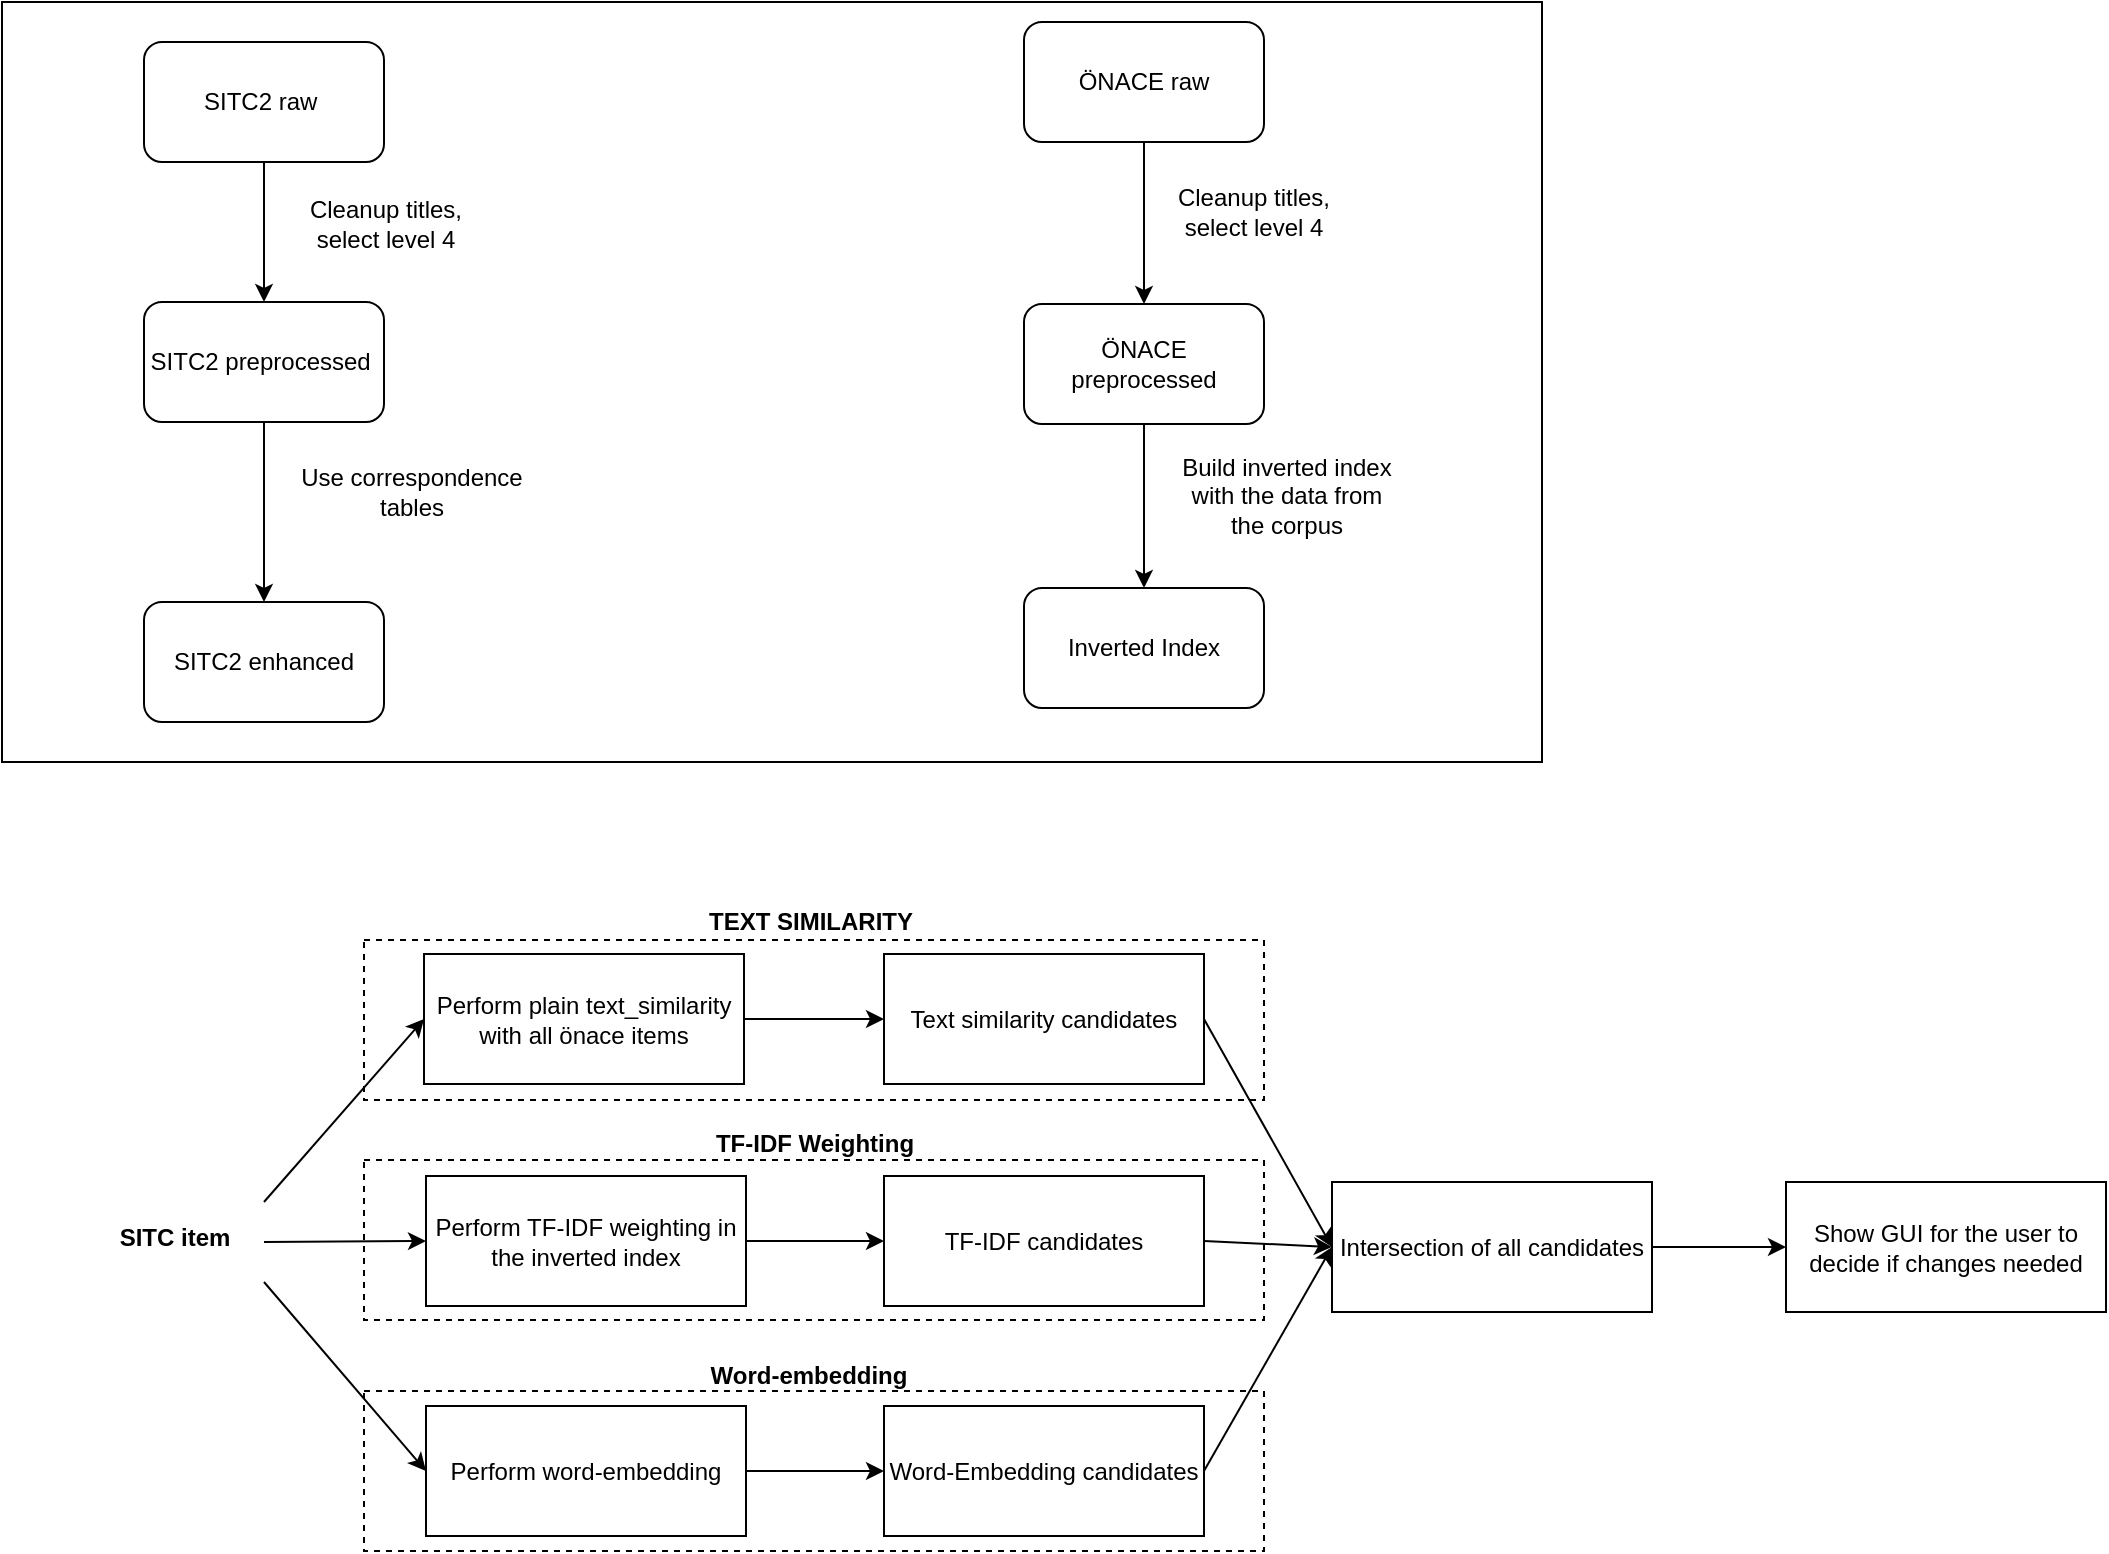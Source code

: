 <mxfile version="12.9.14" type="google"><diagram id="C5RBs43oDa-KdzZeNtuy" name="Page-1"><mxGraphModel dx="1355" dy="725" grid="1" gridSize="10" guides="1" tooltips="1" connect="1" arrows="1" fold="1" page="1" pageScale="1" pageWidth="827" pageHeight="1169" math="0" shadow="0"><root><mxCell id="WIyWlLk6GJQsqaUBKTNV-0"/><mxCell id="WIyWlLk6GJQsqaUBKTNV-1" parent="WIyWlLk6GJQsqaUBKTNV-0"/><mxCell id="5_QsET7upg_KZINhfebX-50" value="" style="rounded=0;whiteSpace=wrap;html=1;dashed=1;" vertex="1" parent="WIyWlLk6GJQsqaUBKTNV-1"><mxGeometry x="210" y="734.5" width="450" height="80" as="geometry"/></mxCell><mxCell id="5_QsET7upg_KZINhfebX-49" value="" style="rounded=0;whiteSpace=wrap;html=1;dashed=1;" vertex="1" parent="WIyWlLk6GJQsqaUBKTNV-1"><mxGeometry x="210" y="619" width="450" height="80" as="geometry"/></mxCell><mxCell id="5_QsET7upg_KZINhfebX-48" value="" style="rounded=0;whiteSpace=wrap;html=1;dashed=1;" vertex="1" parent="WIyWlLk6GJQsqaUBKTNV-1"><mxGeometry x="210" y="509" width="450" height="80" as="geometry"/></mxCell><mxCell id="5_QsET7upg_KZINhfebX-11" value="" style="rounded=0;whiteSpace=wrap;html=1;" vertex="1" parent="WIyWlLk6GJQsqaUBKTNV-1"><mxGeometry x="29" y="40" width="770" height="380" as="geometry"/></mxCell><mxCell id="5_QsET7upg_KZINhfebX-3" value="" style="edgeStyle=orthogonalEdgeStyle;rounded=0;orthogonalLoop=1;jettySize=auto;html=1;" edge="1" parent="WIyWlLk6GJQsqaUBKTNV-1" source="5_QsET7upg_KZINhfebX-0" target="5_QsET7upg_KZINhfebX-2"><mxGeometry relative="1" as="geometry"/></mxCell><mxCell id="5_QsET7upg_KZINhfebX-0" value="SITC2 raw&amp;nbsp;" style="rounded=1;whiteSpace=wrap;html=1;" vertex="1" parent="WIyWlLk6GJQsqaUBKTNV-1"><mxGeometry x="100" y="60" width="120" height="60" as="geometry"/></mxCell><mxCell id="5_QsET7upg_KZINhfebX-7" value="" style="edgeStyle=orthogonalEdgeStyle;rounded=0;orthogonalLoop=1;jettySize=auto;html=1;" edge="1" parent="WIyWlLk6GJQsqaUBKTNV-1" source="5_QsET7upg_KZINhfebX-2" target="5_QsET7upg_KZINhfebX-6"><mxGeometry relative="1" as="geometry"/></mxCell><mxCell id="5_QsET7upg_KZINhfebX-2" value="SITC2 preprocessed&amp;nbsp;" style="rounded=1;whiteSpace=wrap;html=1;" vertex="1" parent="WIyWlLk6GJQsqaUBKTNV-1"><mxGeometry x="100" y="190" width="120" height="60" as="geometry"/></mxCell><mxCell id="5_QsET7upg_KZINhfebX-6" value="SITC2 enhanced" style="rounded=1;whiteSpace=wrap;html=1;" vertex="1" parent="WIyWlLk6GJQsqaUBKTNV-1"><mxGeometry x="100" y="340" width="120" height="60" as="geometry"/></mxCell><mxCell id="5_QsET7upg_KZINhfebX-5" value="" style="edgeStyle=orthogonalEdgeStyle;rounded=0;orthogonalLoop=1;jettySize=auto;html=1;" edge="1" parent="WIyWlLk6GJQsqaUBKTNV-1" source="5_QsET7upg_KZINhfebX-1" target="5_QsET7upg_KZINhfebX-4"><mxGeometry relative="1" as="geometry"/></mxCell><mxCell id="5_QsET7upg_KZINhfebX-1" value="ÖNACE raw" style="rounded=1;whiteSpace=wrap;html=1;" vertex="1" parent="WIyWlLk6GJQsqaUBKTNV-1"><mxGeometry x="540" y="50" width="120" height="60" as="geometry"/></mxCell><mxCell id="5_QsET7upg_KZINhfebX-9" value="" style="edgeStyle=orthogonalEdgeStyle;rounded=0;orthogonalLoop=1;jettySize=auto;html=1;" edge="1" parent="WIyWlLk6GJQsqaUBKTNV-1" source="5_QsET7upg_KZINhfebX-4" target="5_QsET7upg_KZINhfebX-8"><mxGeometry relative="1" as="geometry"/></mxCell><mxCell id="5_QsET7upg_KZINhfebX-4" value="ÖNACE preprocessed" style="rounded=1;whiteSpace=wrap;html=1;" vertex="1" parent="WIyWlLk6GJQsqaUBKTNV-1"><mxGeometry x="540" y="191" width="120" height="60" as="geometry"/></mxCell><mxCell id="5_QsET7upg_KZINhfebX-8" value="Inverted Index" style="rounded=1;whiteSpace=wrap;html=1;" vertex="1" parent="WIyWlLk6GJQsqaUBKTNV-1"><mxGeometry x="540" y="333" width="120" height="60" as="geometry"/></mxCell><mxCell id="5_QsET7upg_KZINhfebX-13" value="Use correspondence tables" style="text;html=1;strokeColor=none;fillColor=none;align=center;verticalAlign=middle;whiteSpace=wrap;rounded=0;" vertex="1" parent="WIyWlLk6GJQsqaUBKTNV-1"><mxGeometry x="174" y="270" width="120" height="30" as="geometry"/></mxCell><mxCell id="5_QsET7upg_KZINhfebX-14" value="Cleanup titles, select level 4" style="text;html=1;strokeColor=none;fillColor=none;align=center;verticalAlign=middle;whiteSpace=wrap;rounded=0;" vertex="1" parent="WIyWlLk6GJQsqaUBKTNV-1"><mxGeometry x="176" y="141" width="90" height="20" as="geometry"/></mxCell><mxCell id="5_QsET7upg_KZINhfebX-15" value="Cleanup titles, select level 4" style="text;html=1;strokeColor=none;fillColor=none;align=center;verticalAlign=middle;whiteSpace=wrap;rounded=0;" vertex="1" parent="WIyWlLk6GJQsqaUBKTNV-1"><mxGeometry x="610" y="135" width="90" height="20" as="geometry"/></mxCell><mxCell id="5_QsET7upg_KZINhfebX-16" value="Build inverted index with the data from the corpus" style="text;html=1;strokeColor=none;fillColor=none;align=center;verticalAlign=middle;whiteSpace=wrap;rounded=0;" vertex="1" parent="WIyWlLk6GJQsqaUBKTNV-1"><mxGeometry x="614" y="277" width="115" height="20" as="geometry"/></mxCell><mxCell id="5_QsET7upg_KZINhfebX-34" value="" style="edgeStyle=orthogonalEdgeStyle;rounded=0;orthogonalLoop=1;jettySize=auto;html=1;" edge="1" parent="WIyWlLk6GJQsqaUBKTNV-1" source="5_QsET7upg_KZINhfebX-17" target="5_QsET7upg_KZINhfebX-31"><mxGeometry relative="1" as="geometry"/></mxCell><mxCell id="5_QsET7upg_KZINhfebX-17" value="Perform plain text_similarity with all önace items" style="rounded=0;whiteSpace=wrap;html=1;" vertex="1" parent="WIyWlLk6GJQsqaUBKTNV-1"><mxGeometry x="240" y="516" width="160" height="65" as="geometry"/></mxCell><mxCell id="5_QsET7upg_KZINhfebX-20" value="&lt;b&gt;SITC item&lt;/b&gt;" style="text;html=1;align=center;verticalAlign=middle;resizable=0;points=[];autosize=1;" vertex="1" parent="WIyWlLk6GJQsqaUBKTNV-1"><mxGeometry x="80" y="648" width="70" height="20" as="geometry"/></mxCell><mxCell id="5_QsET7upg_KZINhfebX-21" value="" style="endArrow=classic;html=1;exitX=0;exitY=0.5;exitDx=0;exitDy=0;entryX=0;entryY=0.5;entryDx=0;entryDy=0;" edge="1" parent="WIyWlLk6GJQsqaUBKTNV-1" target="5_QsET7upg_KZINhfebX-17"><mxGeometry width="50" height="50" relative="1" as="geometry"><mxPoint x="160" y="640" as="sourcePoint"/><mxPoint x="160" y="520" as="targetPoint"/></mxGeometry></mxCell><mxCell id="5_QsET7upg_KZINhfebX-23" value="&lt;b&gt;TEXT SIMILARITY&lt;/b&gt;" style="text;html=1;align=center;verticalAlign=middle;resizable=0;points=[];autosize=1;" vertex="1" parent="WIyWlLk6GJQsqaUBKTNV-1"><mxGeometry x="373" y="490" width="120" height="20" as="geometry"/></mxCell><mxCell id="5_QsET7upg_KZINhfebX-35" value="" style="edgeStyle=orthogonalEdgeStyle;rounded=0;orthogonalLoop=1;jettySize=auto;html=1;" edge="1" parent="WIyWlLk6GJQsqaUBKTNV-1" source="5_QsET7upg_KZINhfebX-24" target="5_QsET7upg_KZINhfebX-32"><mxGeometry relative="1" as="geometry"/></mxCell><mxCell id="5_QsET7upg_KZINhfebX-24" value="Perform TF-IDF weighting in the inverted index" style="rounded=0;whiteSpace=wrap;html=1;" vertex="1" parent="WIyWlLk6GJQsqaUBKTNV-1"><mxGeometry x="241" y="627" width="160" height="65" as="geometry"/></mxCell><mxCell id="5_QsET7upg_KZINhfebX-25" value="&lt;b&gt;TF-IDF Weighting&lt;/b&gt;" style="text;html=1;align=center;verticalAlign=middle;resizable=0;points=[];autosize=1;" vertex="1" parent="WIyWlLk6GJQsqaUBKTNV-1"><mxGeometry x="380" y="601" width="110" height="20" as="geometry"/></mxCell><mxCell id="5_QsET7upg_KZINhfebX-26" value="" style="endArrow=classic;html=1;exitX=0;exitY=0.5;exitDx=0;exitDy=0;entryX=0;entryY=0.5;entryDx=0;entryDy=0;" edge="1" parent="WIyWlLk6GJQsqaUBKTNV-1" target="5_QsET7upg_KZINhfebX-24"><mxGeometry width="50" height="50" relative="1" as="geometry"><mxPoint x="160" y="660" as="sourcePoint"/><mxPoint x="440" y="690" as="targetPoint"/></mxGeometry></mxCell><mxCell id="5_QsET7upg_KZINhfebX-36" value="" style="edgeStyle=orthogonalEdgeStyle;rounded=0;orthogonalLoop=1;jettySize=auto;html=1;" edge="1" parent="WIyWlLk6GJQsqaUBKTNV-1" source="5_QsET7upg_KZINhfebX-28" target="5_QsET7upg_KZINhfebX-33"><mxGeometry relative="1" as="geometry"/></mxCell><mxCell id="5_QsET7upg_KZINhfebX-28" value="Perform word-embedding" style="rounded=0;whiteSpace=wrap;html=1;" vertex="1" parent="WIyWlLk6GJQsqaUBKTNV-1"><mxGeometry x="241" y="742" width="160" height="65" as="geometry"/></mxCell><mxCell id="5_QsET7upg_KZINhfebX-29" value="" style="endArrow=classic;html=1;entryX=0;entryY=0.5;entryDx=0;entryDy=0;" edge="1" parent="WIyWlLk6GJQsqaUBKTNV-1" target="5_QsET7upg_KZINhfebX-28"><mxGeometry width="50" height="50" relative="1" as="geometry"><mxPoint x="160" y="680" as="sourcePoint"/><mxPoint x="446" y="813" as="targetPoint"/></mxGeometry></mxCell><mxCell id="5_QsET7upg_KZINhfebX-30" value="&lt;b&gt;Word-embedding&lt;/b&gt;" style="text;html=1;align=center;verticalAlign=middle;resizable=0;points=[];autosize=1;" vertex="1" parent="WIyWlLk6GJQsqaUBKTNV-1"><mxGeometry x="377" y="717" width="110" height="20" as="geometry"/></mxCell><mxCell id="5_QsET7upg_KZINhfebX-31" value="Text similarity candidates" style="rounded=0;whiteSpace=wrap;html=1;" vertex="1" parent="WIyWlLk6GJQsqaUBKTNV-1"><mxGeometry x="470" y="516" width="160" height="65" as="geometry"/></mxCell><mxCell id="5_QsET7upg_KZINhfebX-32" value="TF-IDF candidates" style="rounded=0;whiteSpace=wrap;html=1;" vertex="1" parent="WIyWlLk6GJQsqaUBKTNV-1"><mxGeometry x="470" y="627" width="160" height="65" as="geometry"/></mxCell><mxCell id="5_QsET7upg_KZINhfebX-33" value="Word-Embedding candidates" style="rounded=0;whiteSpace=wrap;html=1;" vertex="1" parent="WIyWlLk6GJQsqaUBKTNV-1"><mxGeometry x="470" y="742" width="160" height="65" as="geometry"/></mxCell><mxCell id="5_QsET7upg_KZINhfebX-45" value="" style="edgeStyle=orthogonalEdgeStyle;rounded=0;orthogonalLoop=1;jettySize=auto;html=1;" edge="1" parent="WIyWlLk6GJQsqaUBKTNV-1" source="5_QsET7upg_KZINhfebX-37" target="5_QsET7upg_KZINhfebX-44"><mxGeometry relative="1" as="geometry"/></mxCell><mxCell id="5_QsET7upg_KZINhfebX-37" value="Intersection of all candidates" style="rounded=0;whiteSpace=wrap;html=1;" vertex="1" parent="WIyWlLk6GJQsqaUBKTNV-1"><mxGeometry x="694" y="630" width="160" height="65" as="geometry"/></mxCell><mxCell id="5_QsET7upg_KZINhfebX-44" value="Show GUI for the user to decide if changes needed" style="rounded=0;whiteSpace=wrap;html=1;" vertex="1" parent="WIyWlLk6GJQsqaUBKTNV-1"><mxGeometry x="921" y="630" width="160" height="65" as="geometry"/></mxCell><mxCell id="5_QsET7upg_KZINhfebX-40" value="" style="endArrow=classic;html=1;exitX=1;exitY=0.5;exitDx=0;exitDy=0;entryX=0;entryY=0.5;entryDx=0;entryDy=0;" edge="1" parent="WIyWlLk6GJQsqaUBKTNV-1" source="5_QsET7upg_KZINhfebX-31" target="5_QsET7upg_KZINhfebX-37"><mxGeometry width="50" height="50" relative="1" as="geometry"><mxPoint x="780" y="690" as="sourcePoint"/><mxPoint x="830" y="640" as="targetPoint"/></mxGeometry></mxCell><mxCell id="5_QsET7upg_KZINhfebX-41" value="" style="endArrow=classic;html=1;exitX=1;exitY=0.5;exitDx=0;exitDy=0;entryX=0;entryY=0.5;entryDx=0;entryDy=0;" edge="1" parent="WIyWlLk6GJQsqaUBKTNV-1" source="5_QsET7upg_KZINhfebX-33" target="5_QsET7upg_KZINhfebX-37"><mxGeometry width="50" height="50" relative="1" as="geometry"><mxPoint x="780" y="690" as="sourcePoint"/><mxPoint x="830" y="640" as="targetPoint"/></mxGeometry></mxCell><mxCell id="5_QsET7upg_KZINhfebX-43" value="" style="endArrow=classic;html=1;entryX=0;entryY=0.5;entryDx=0;entryDy=0;exitX=1;exitY=0.5;exitDx=0;exitDy=0;" edge="1" parent="WIyWlLk6GJQsqaUBKTNV-1" source="5_QsET7upg_KZINhfebX-32" target="5_QsET7upg_KZINhfebX-37"><mxGeometry width="50" height="50" relative="1" as="geometry"><mxPoint x="780" y="690" as="sourcePoint"/><mxPoint x="830" y="640" as="targetPoint"/></mxGeometry></mxCell></root></mxGraphModel></diagram></mxfile>